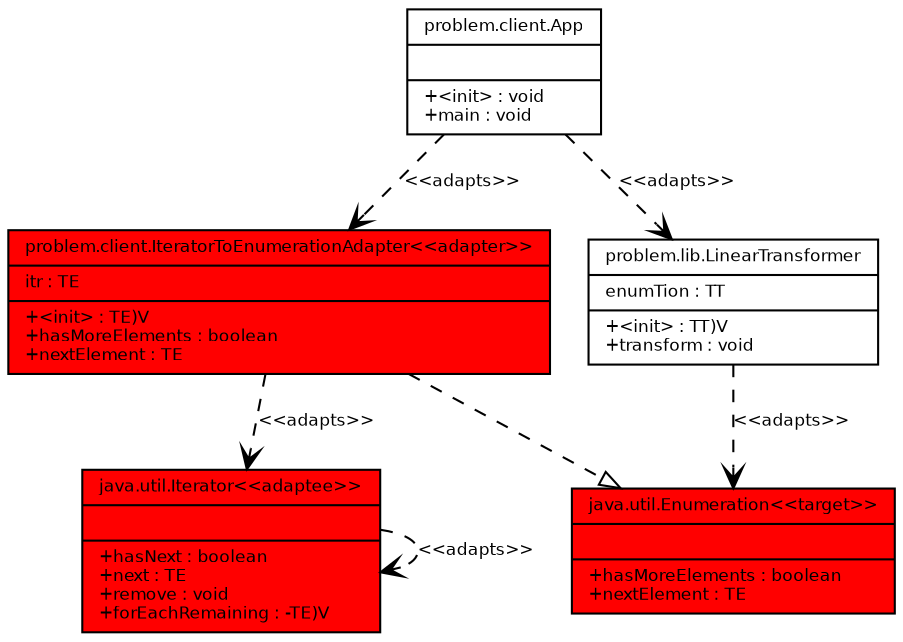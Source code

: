 digraph G {
fontname = "Bitstream Vera Sans"
fontsize = 8
node [
fontname = "Bitstream Vera Sans"
fontsize = 8
shape = "record"
]
edge [
fontname = "Bitstream Vera Sans"
fontsize = 8
]
problemclientApp [
label = "{problem.client.App||+\<init\> : void\l+main : void\l}"
]
problemclientIteratorToEnumerationAdapter [
fillcolor=red, style=filled,
label = "{problem.client.IteratorToEnumerationAdapter
\<\<adapter\>\>\l|itr : TE\l|+\<init\> : TE)V\l+hasMoreElements : boolean\l+nextElement : TE\l}"
]
problemlibLinearTransformer [
label = "{problem.lib.LinearTransformer|enumTion : TT\l|+\<init\> : TT)V\l+transform : void\l}"
]
javautilEnumeration [
fillcolor=red, style=filled,
label = "{java.util.Enumeration
\<\<target\>\>\l||+hasMoreElements : boolean\l+nextElement : TE\l}"
]
javautilIterator [
fillcolor=red, style=filled,
label = "{java.util.Iterator
\<\<adaptee\>\>\l||+hasNext : boolean\l+next : TE\l+remove : void\l+forEachRemaining : -TE)V\l}"
]
edge [ arrowhead = "empty", style = "dashed" 
 ]
problemclientIteratorToEnumerationAdapter -> javautilEnumeration
edge [ arrowhead = "vee", style = "dashed" 
, label = "\<\<adapts\>\>" ]
problemclientIteratorToEnumerationAdapter -> javautilIterator
edge [ arrowhead = "vee", style = "dashed" 
 ]
problemclientApp -> problemlibLinearTransformer
edge [ arrowhead = "vee", style = "dashed" 
 ]
problemclientApp -> problemclientIteratorToEnumerationAdapter
edge [ arrowhead = "vee", style = "dashed" 
 ]
problemlibLinearTransformer -> javautilEnumeration
edge [ arrowhead = "vee", style = "dashed" 
 ]
javautilIterator -> javautilIterator
}
